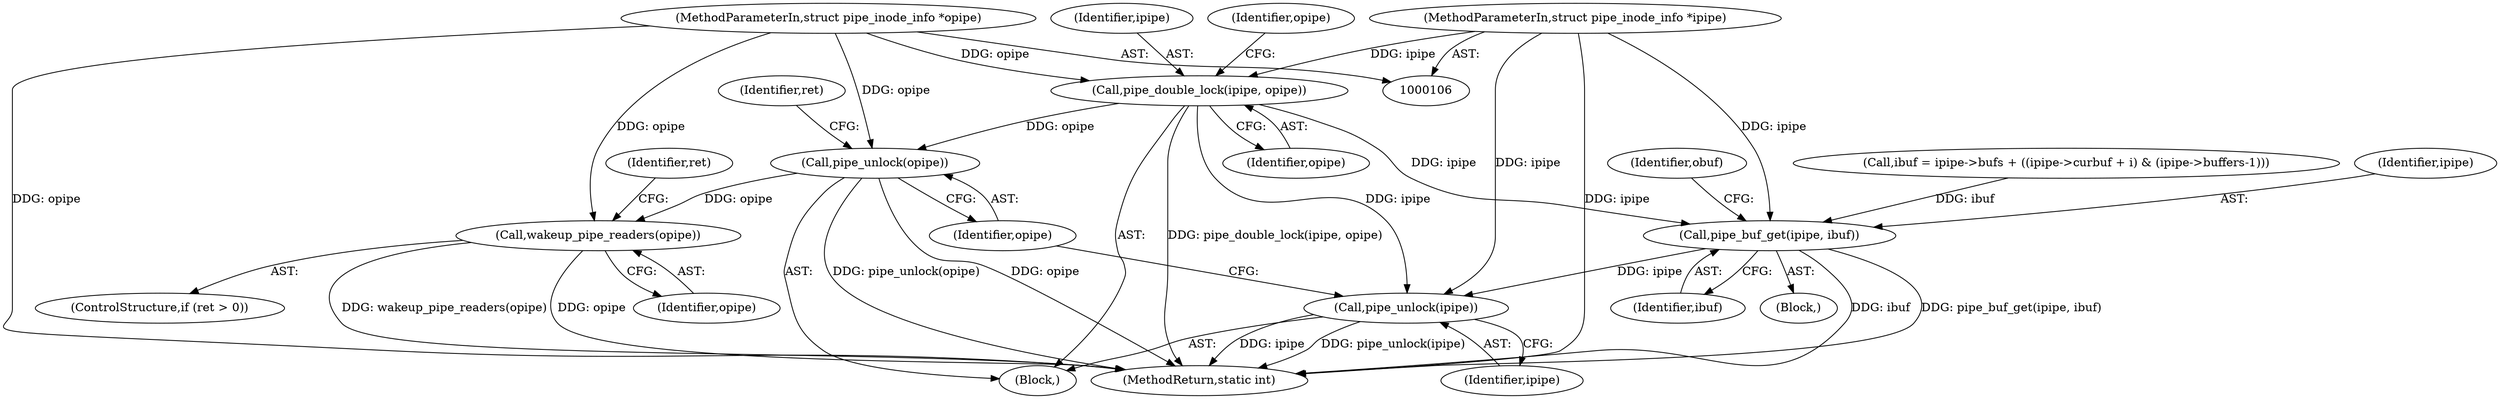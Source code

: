 digraph "0_linux_15fab63e1e57be9fdb5eec1bbc5916e9825e9acb@pointer" {
"1000123" [label="(Call,pipe_double_lock(ipipe, opipe))"];
"1000107" [label="(MethodParameterIn,struct pipe_inode_info *ipipe)"];
"1000108" [label="(MethodParameterIn,struct pipe_inode_info *opipe)"];
"1000193" [label="(Call,pipe_buf_get(ipipe, ibuf))"];
"1000256" [label="(Call,pipe_unlock(ipipe))"];
"1000258" [label="(Call,pipe_unlock(opipe))"];
"1000264" [label="(Call,wakeup_pipe_readers(opipe))"];
"1000258" [label="(Call,pipe_unlock(opipe))"];
"1000161" [label="(Call,ibuf = ipipe->bufs + ((ipipe->curbuf + i) & (ipipe->buffers-1)))"];
"1000124" [label="(Identifier,ipipe)"];
"1000194" [label="(Identifier,ipipe)"];
"1000267" [label="(Identifier,ret)"];
"1000265" [label="(Identifier,opipe)"];
"1000123" [label="(Call,pipe_double_lock(ipipe, opipe))"];
"1000195" [label="(Identifier,ibuf)"];
"1000264" [label="(Call,wakeup_pipe_readers(opipe))"];
"1000125" [label="(Identifier,opipe)"];
"1000257" [label="(Identifier,ipipe)"];
"1000256" [label="(Call,pipe_unlock(ipipe))"];
"1000127" [label="(Block,)"];
"1000108" [label="(MethodParameterIn,struct pipe_inode_info *opipe)"];
"1000197" [label="(Identifier,obuf)"];
"1000259" [label="(Identifier,opipe)"];
"1000107" [label="(MethodParameterIn,struct pipe_inode_info *ipipe)"];
"1000111" [label="(Block,)"];
"1000260" [label="(ControlStructure,if (ret > 0))"];
"1000268" [label="(MethodReturn,static int)"];
"1000193" [label="(Call,pipe_buf_get(ipipe, ibuf))"];
"1000131" [label="(Identifier,opipe)"];
"1000262" [label="(Identifier,ret)"];
"1000123" -> "1000111"  [label="AST: "];
"1000123" -> "1000125"  [label="CFG: "];
"1000124" -> "1000123"  [label="AST: "];
"1000125" -> "1000123"  [label="AST: "];
"1000131" -> "1000123"  [label="CFG: "];
"1000123" -> "1000268"  [label="DDG: pipe_double_lock(ipipe, opipe)"];
"1000107" -> "1000123"  [label="DDG: ipipe"];
"1000108" -> "1000123"  [label="DDG: opipe"];
"1000123" -> "1000193"  [label="DDG: ipipe"];
"1000123" -> "1000256"  [label="DDG: ipipe"];
"1000123" -> "1000258"  [label="DDG: opipe"];
"1000107" -> "1000106"  [label="AST: "];
"1000107" -> "1000268"  [label="DDG: ipipe"];
"1000107" -> "1000193"  [label="DDG: ipipe"];
"1000107" -> "1000256"  [label="DDG: ipipe"];
"1000108" -> "1000106"  [label="AST: "];
"1000108" -> "1000268"  [label="DDG: opipe"];
"1000108" -> "1000258"  [label="DDG: opipe"];
"1000108" -> "1000264"  [label="DDG: opipe"];
"1000193" -> "1000127"  [label="AST: "];
"1000193" -> "1000195"  [label="CFG: "];
"1000194" -> "1000193"  [label="AST: "];
"1000195" -> "1000193"  [label="AST: "];
"1000197" -> "1000193"  [label="CFG: "];
"1000193" -> "1000268"  [label="DDG: ibuf"];
"1000193" -> "1000268"  [label="DDG: pipe_buf_get(ipipe, ibuf)"];
"1000161" -> "1000193"  [label="DDG: ibuf"];
"1000193" -> "1000256"  [label="DDG: ipipe"];
"1000256" -> "1000111"  [label="AST: "];
"1000256" -> "1000257"  [label="CFG: "];
"1000257" -> "1000256"  [label="AST: "];
"1000259" -> "1000256"  [label="CFG: "];
"1000256" -> "1000268"  [label="DDG: ipipe"];
"1000256" -> "1000268"  [label="DDG: pipe_unlock(ipipe)"];
"1000258" -> "1000111"  [label="AST: "];
"1000258" -> "1000259"  [label="CFG: "];
"1000259" -> "1000258"  [label="AST: "];
"1000262" -> "1000258"  [label="CFG: "];
"1000258" -> "1000268"  [label="DDG: opipe"];
"1000258" -> "1000268"  [label="DDG: pipe_unlock(opipe)"];
"1000258" -> "1000264"  [label="DDG: opipe"];
"1000264" -> "1000260"  [label="AST: "];
"1000264" -> "1000265"  [label="CFG: "];
"1000265" -> "1000264"  [label="AST: "];
"1000267" -> "1000264"  [label="CFG: "];
"1000264" -> "1000268"  [label="DDG: opipe"];
"1000264" -> "1000268"  [label="DDG: wakeup_pipe_readers(opipe)"];
}
